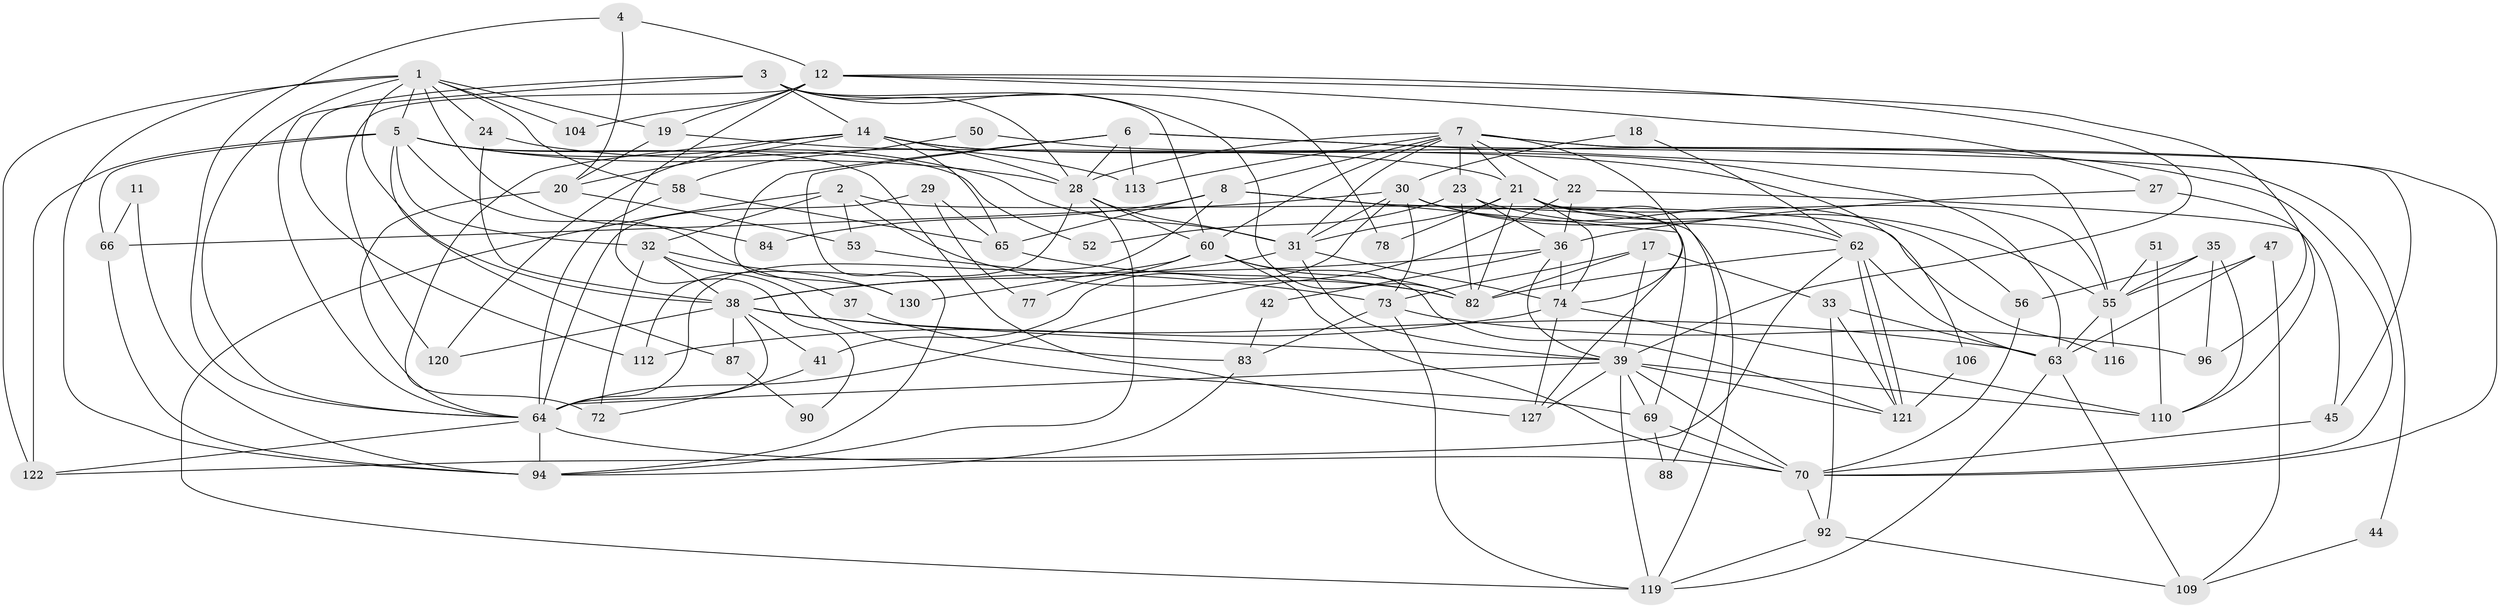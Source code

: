 // original degree distribution, {3: 0.24427480916030533, 4: 0.2366412213740458, 7: 0.04580152671755725, 6: 0.0916030534351145, 5: 0.16793893129770993, 2: 0.183206106870229, 8: 0.030534351145038167}
// Generated by graph-tools (version 1.1) at 2025/18/03/04/25 18:18:49]
// undirected, 78 vertices, 194 edges
graph export_dot {
graph [start="1"]
  node [color=gray90,style=filled];
  1 [super="+85+81"];
  2 [super="+15"];
  3 [super="+111+48"];
  4;
  5 [super="+100+101"];
  6 [super="+13"];
  7 [super="+129+25+10"];
  8 [super="+9"];
  11;
  12 [super="+57+16"];
  14;
  17;
  18;
  19;
  20 [super="+26"];
  21 [super="+71+79"];
  22;
  23 [super="+34"];
  24;
  27 [super="+91"];
  28 [super="+93"];
  29;
  30;
  31 [super="+80+49"];
  32;
  33;
  35;
  36 [super="+46"];
  37;
  38 [super="+43"];
  39 [super="+40+54+124"];
  41;
  42;
  44;
  45 [super="+89"];
  47;
  50;
  51;
  52;
  53;
  55 [super="+125"];
  56;
  58 [super="+105"];
  60 [super="+67"];
  62 [super="+86"];
  63 [super="+108"];
  64 [super="+76"];
  65;
  66;
  69;
  70 [super="+126+128"];
  72;
  73 [super="+123"];
  74;
  77;
  78;
  82 [super="+115"];
  83;
  84;
  87;
  88;
  90;
  92;
  94;
  96;
  104;
  106;
  109;
  110;
  112;
  113;
  116;
  119;
  120;
  121 [super="+131"];
  122;
  127;
  130;
  1 -- 24;
  1 -- 64;
  1 -- 19;
  1 -- 38;
  1 -- 58;
  1 -- 84;
  1 -- 5;
  1 -- 104;
  1 -- 122;
  1 -- 94;
  2 -- 32;
  2 -- 53;
  2 -- 82;
  2 -- 116;
  2 -- 119;
  3 -- 112;
  3 -- 78;
  3 -- 14;
  3 -- 28;
  3 -- 60 [weight=2];
  3 -- 64;
  3 -- 82;
  4 -- 64;
  4 -- 12;
  4 -- 20;
  5 -- 122 [weight=2];
  5 -- 32 [weight=2];
  5 -- 52;
  5 -- 66;
  5 -- 87;
  5 -- 37;
  5 -- 127;
  5 -- 28;
  5 -- 31;
  6 -- 94;
  6 -- 44;
  6 -- 113;
  6 -- 130;
  6 -- 55;
  6 -- 28;
  7 -- 8 [weight=2];
  7 -- 60;
  7 -- 70 [weight=2];
  7 -- 113;
  7 -- 21;
  7 -- 28;
  7 -- 45;
  7 -- 23;
  7 -- 22;
  7 -- 74;
  7 -- 31;
  8 -- 64;
  8 -- 65;
  8 -- 84;
  8 -- 69;
  8 -- 119;
  11 -- 94;
  11 -- 66;
  12 -- 120 [weight=3];
  12 -- 90;
  12 -- 39;
  12 -- 96;
  12 -- 19;
  12 -- 104;
  12 -- 27;
  14 -- 65;
  14 -- 20;
  14 -- 63;
  14 -- 72;
  14 -- 106;
  14 -- 120;
  14 -- 28;
  17 -- 82;
  17 -- 33;
  17 -- 39;
  17 -- 73;
  18 -- 30;
  18 -- 62;
  19 -- 20;
  19 -- 21;
  20 -- 64;
  20 -- 53;
  21 -- 82;
  21 -- 88;
  21 -- 74;
  21 -- 78;
  21 -- 55;
  21 -- 62;
  21 -- 31 [weight=2];
  22 -- 45;
  22 -- 64;
  22 -- 36;
  23 -- 55;
  23 -- 82 [weight=3];
  23 -- 52;
  23 -- 36;
  24 -- 113;
  24 -- 38;
  27 -- 110;
  27 -- 36;
  28 -- 60;
  28 -- 112;
  28 -- 94;
  28 -- 31;
  29 -- 65;
  29 -- 77;
  29 -- 64;
  30 -- 62;
  30 -- 41;
  30 -- 56;
  30 -- 66;
  30 -- 127;
  30 -- 73;
  30 -- 31;
  31 -- 74;
  31 -- 38;
  31 -- 39;
  32 -- 69;
  32 -- 72;
  32 -- 130;
  32 -- 38;
  33 -- 92;
  33 -- 121;
  33 -- 63;
  35 -- 56;
  35 -- 110;
  35 -- 96;
  35 -- 55;
  36 -- 39;
  36 -- 74;
  36 -- 42;
  36 -- 38;
  37 -- 83;
  38 -- 64;
  38 -- 39;
  38 -- 41;
  38 -- 87;
  38 -- 120;
  38 -- 63;
  39 -- 119;
  39 -- 110;
  39 -- 69;
  39 -- 70;
  39 -- 121;
  39 -- 64;
  39 -- 127;
  41 -- 72;
  42 -- 83;
  44 -- 109;
  45 -- 70 [weight=2];
  47 -- 109;
  47 -- 63;
  47 -- 55;
  50 -- 58;
  50 -- 70;
  51 -- 110;
  51 -- 55;
  53 -- 73;
  55 -- 116;
  55 -- 63;
  56 -- 70;
  58 -- 65;
  58 -- 64;
  60 -- 121;
  60 -- 77;
  60 -- 130;
  60 -- 70;
  60 -- 82;
  62 -- 121;
  62 -- 121;
  62 -- 122;
  62 -- 63;
  62 -- 82;
  63 -- 109;
  63 -- 119;
  64 -- 94;
  64 -- 70;
  64 -- 122;
  65 -- 82;
  66 -- 94;
  69 -- 88;
  69 -- 70;
  70 -- 92;
  73 -- 83;
  73 -- 96;
  73 -- 119;
  74 -- 127;
  74 -- 110;
  74 -- 112;
  83 -- 94;
  87 -- 90;
  92 -- 109;
  92 -- 119;
  106 -- 121;
}
